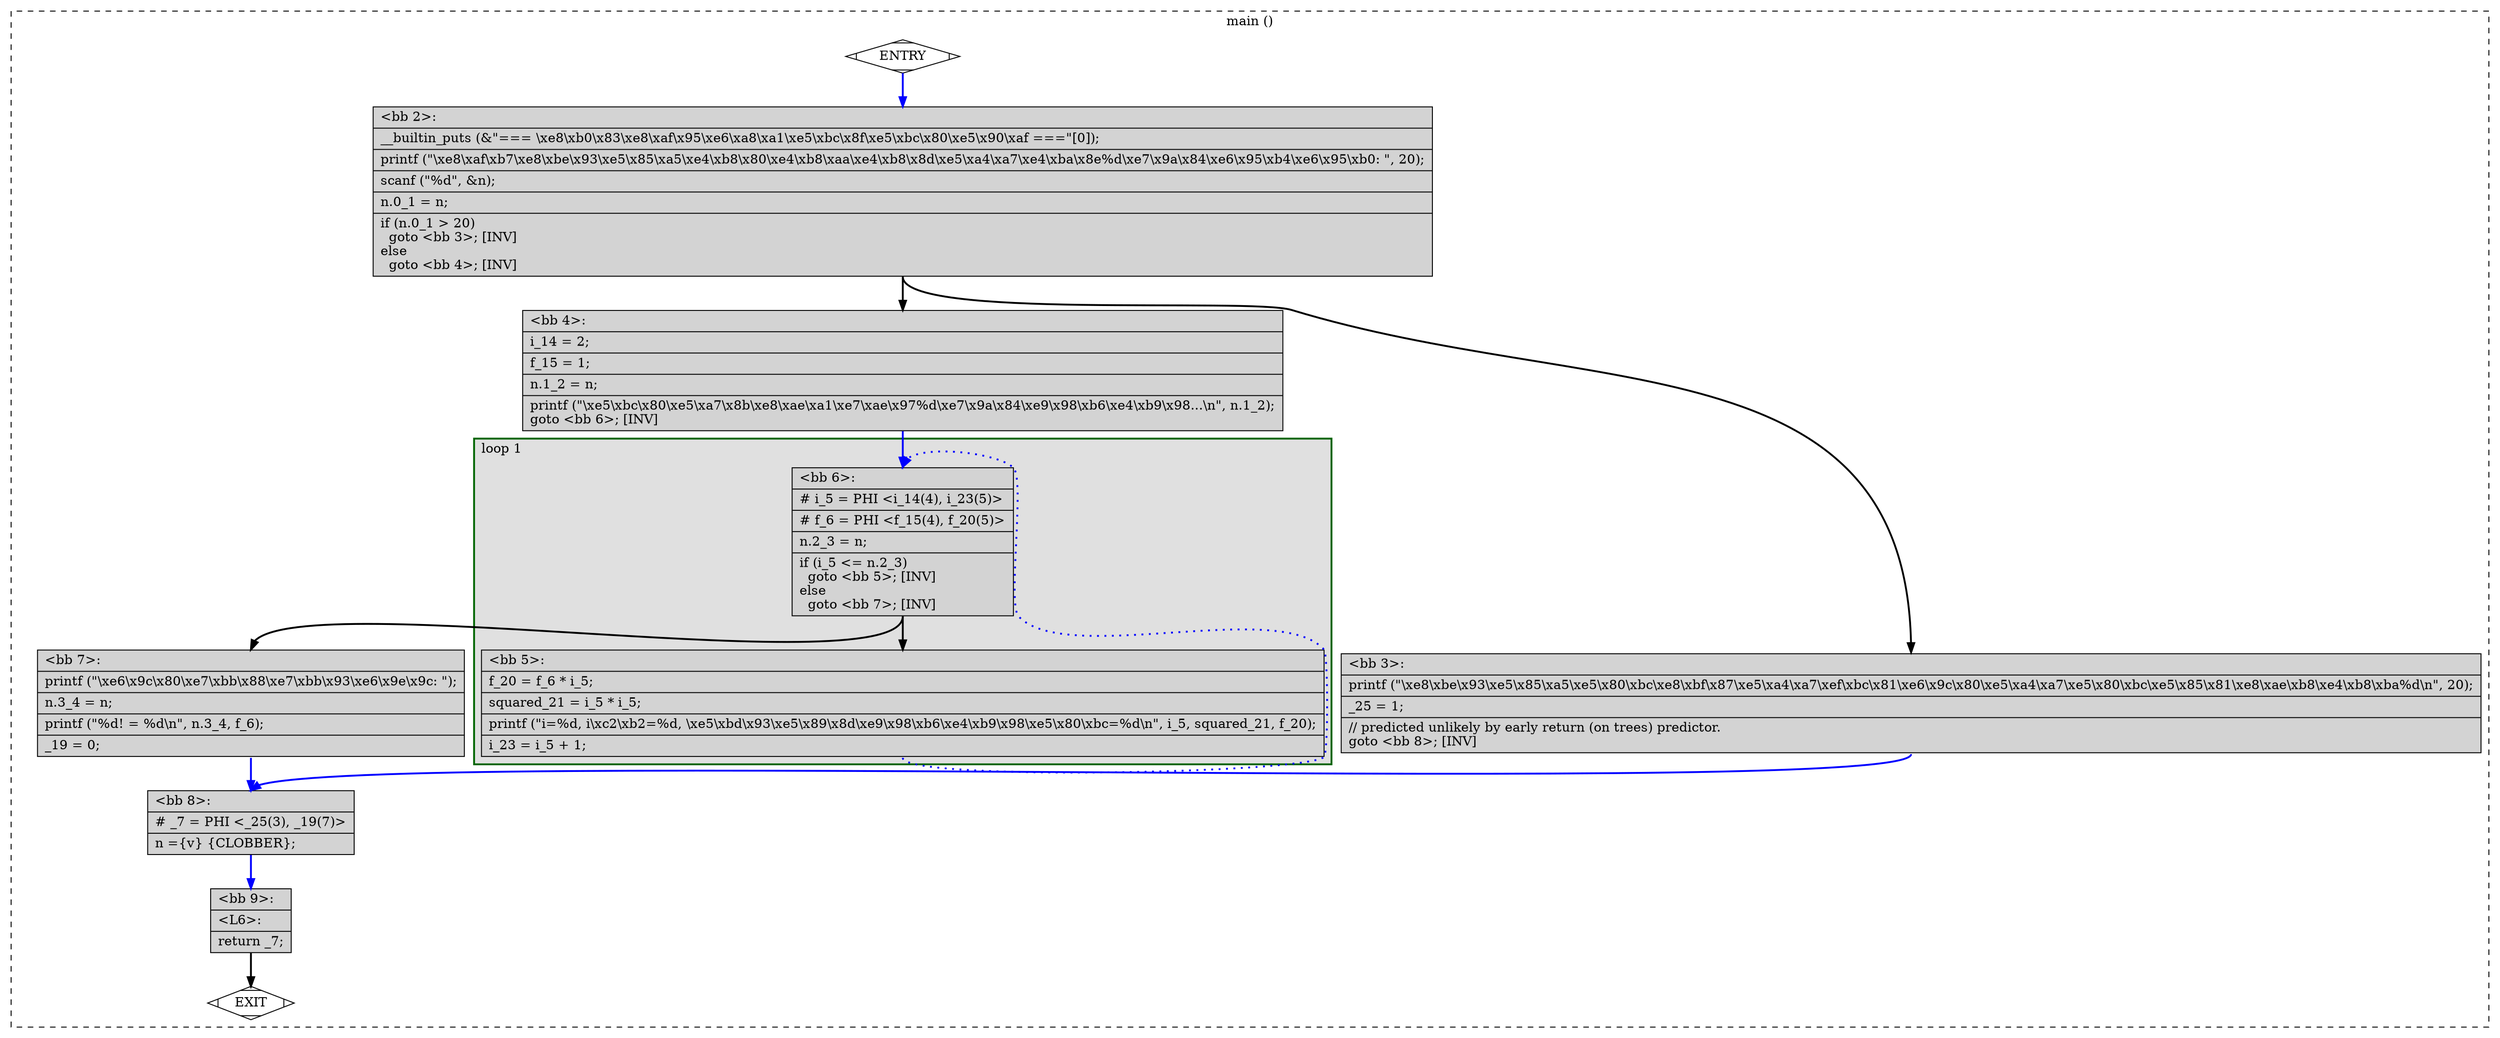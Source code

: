 digraph "a-test_1.c.023t.ssa" {
overlap=false;
subgraph "cluster_main" {
	style="dashed";
	color="black";
	label="main ()";
	subgraph cluster_0_1 {
	style="filled";
	color="darkgreen";
	fillcolor="grey88";
	label="loop 1";
	labeljust=l;
	penwidth=2;
	fn_0_basic_block_6 [shape=record,style=filled,fillcolor=lightgrey,label="{\<bb\ 6\>:\l\
|#\ i_5\ =\ PHI\ \<i_14(4),\ i_23(5)\>\l\
|#\ f_6\ =\ PHI\ \<f_15(4),\ f_20(5)\>\l\
|n.2_3\ =\ n;\l\
|if\ (i_5\ \<=\ n.2_3)\l\
\ \ goto\ \<bb\ 5\>;\ [INV]\l\
else\l\
\ \ goto\ \<bb\ 7\>;\ [INV]\l\
}"];

	fn_0_basic_block_5 [shape=record,style=filled,fillcolor=lightgrey,label="{\<bb\ 5\>:\l\
|f_20\ =\ f_6\ *\ i_5;\l\
|squared_21\ =\ i_5\ *\ i_5;\l\
|printf\ (\"i=%d,\ i\\xc2\\xb2=%d,\ \\xe5\\xbd\\x93\\xe5\\x89\\x8d\\xe9\\x98\\xb6\\xe4\\xb9\\x98\\xe5\\x80\\xbc=%d\\n\",\ i_5,\ squared_21,\ f_20);\l\
|i_23\ =\ i_5\ +\ 1;\l\
}"];

	}
	fn_0_basic_block_0 [shape=Mdiamond,style=filled,fillcolor=white,label="ENTRY"];

	fn_0_basic_block_1 [shape=Mdiamond,style=filled,fillcolor=white,label="EXIT"];

	fn_0_basic_block_2 [shape=record,style=filled,fillcolor=lightgrey,label="{\<bb\ 2\>:\l\
|__builtin_puts\ (&\"===\ \\xe8\\xb0\\x83\\xe8\\xaf\\x95\\xe6\\xa8\\xa1\\xe5\\xbc\\x8f\\xe5\\xbc\\x80\\xe5\\x90\\xaf\ ===\"[0]);\l\
|printf\ (\"\\xe8\\xaf\\xb7\\xe8\\xbe\\x93\\xe5\\x85\\xa5\\xe4\\xb8\\x80\\xe4\\xb8\\xaa\\xe4\\xb8\\x8d\\xe5\\xa4\\xa7\\xe4\\xba\\x8e%d\\xe7\\x9a\\x84\\xe6\\x95\\xb4\\xe6\\x95\\xb0:\ \",\ 20);\l\
|scanf\ (\"%d\",\ &n);\l\
|n.0_1\ =\ n;\l\
|if\ (n.0_1\ \>\ 20)\l\
\ \ goto\ \<bb\ 3\>;\ [INV]\l\
else\l\
\ \ goto\ \<bb\ 4\>;\ [INV]\l\
}"];

	fn_0_basic_block_3 [shape=record,style=filled,fillcolor=lightgrey,label="{\<bb\ 3\>:\l\
|printf\ (\"\\xe8\\xbe\\x93\\xe5\\x85\\xa5\\xe5\\x80\\xbc\\xe8\\xbf\\x87\\xe5\\xa4\\xa7\\xef\\xbc\\x81\\xe6\\x9c\\x80\\xe5\\xa4\\xa7\\xe5\\x80\\xbc\\xe5\\x85\\x81\\xe8\\xae\\xb8\\xe4\\xb8\\xba%d\\n\",\ 20);\l\
|_25\ =\ 1;\l\
|//\ predicted\ unlikely\ by\ early\ return\ (on\ trees)\ predictor.\l\
goto\ \<bb\ 8\>;\ [INV]\l\
}"];

	fn_0_basic_block_4 [shape=record,style=filled,fillcolor=lightgrey,label="{\<bb\ 4\>:\l\
|i_14\ =\ 2;\l\
|f_15\ =\ 1;\l\
|n.1_2\ =\ n;\l\
|printf\ (\"\\xe5\\xbc\\x80\\xe5\\xa7\\x8b\\xe8\\xae\\xa1\\xe7\\xae\\x97%d\\xe7\\x9a\\x84\\xe9\\x98\\xb6\\xe4\\xb9\\x98...\\n\",\ n.1_2);\l\
goto\ \<bb\ 6\>;\ [INV]\l\
}"];

	fn_0_basic_block_7 [shape=record,style=filled,fillcolor=lightgrey,label="{\<bb\ 7\>:\l\
|printf\ (\"\\xe6\\x9c\\x80\\xe7\\xbb\\x88\\xe7\\xbb\\x93\\xe6\\x9e\\x9c:\ \");\l\
|n.3_4\ =\ n;\l\
|printf\ (\"%d!\ =\ %d\\n\",\ n.3_4,\ f_6);\l\
|_19\ =\ 0;\l\
}"];

	fn_0_basic_block_8 [shape=record,style=filled,fillcolor=lightgrey,label="{\<bb\ 8\>:\l\
|#\ _7\ =\ PHI\ \<_25(3),\ _19(7)\>\l\
|n\ =\{v\}\ \{CLOBBER\};\l\
}"];

	fn_0_basic_block_9 [shape=record,style=filled,fillcolor=lightgrey,label="{\<bb\ 9\>:\l\
|\<L6\>:\l\
|return\ _7;\l\
}"];

	fn_0_basic_block_0:s -> fn_0_basic_block_2:n [style="solid,bold",color=blue,weight=100,constraint=true];
	fn_0_basic_block_2:s -> fn_0_basic_block_3:n [style="solid,bold",color=black,weight=10,constraint=true];
	fn_0_basic_block_2:s -> fn_0_basic_block_4:n [style="solid,bold",color=black,weight=10,constraint=true];
	fn_0_basic_block_3:s -> fn_0_basic_block_8:n [style="solid,bold",color=blue,weight=100,constraint=true];
	fn_0_basic_block_4:s -> fn_0_basic_block_6:n [style="solid,bold",color=blue,weight=100,constraint=true];
	fn_0_basic_block_5:s -> fn_0_basic_block_6:n [style="dotted,bold",color=blue,weight=10,constraint=false];
	fn_0_basic_block_6:s -> fn_0_basic_block_5:n [style="solid,bold",color=black,weight=10,constraint=true];
	fn_0_basic_block_6:s -> fn_0_basic_block_7:n [style="solid,bold",color=black,weight=10,constraint=true];
	fn_0_basic_block_7:s -> fn_0_basic_block_8:n [style="solid,bold",color=blue,weight=100,constraint=true];
	fn_0_basic_block_8:s -> fn_0_basic_block_9:n [style="solid,bold",color=blue,weight=100,constraint=true];
	fn_0_basic_block_9:s -> fn_0_basic_block_1:n [style="solid,bold",color=black,weight=10,constraint=true];
	fn_0_basic_block_0:s -> fn_0_basic_block_1:n [style="invis",constraint=true];
}
}
